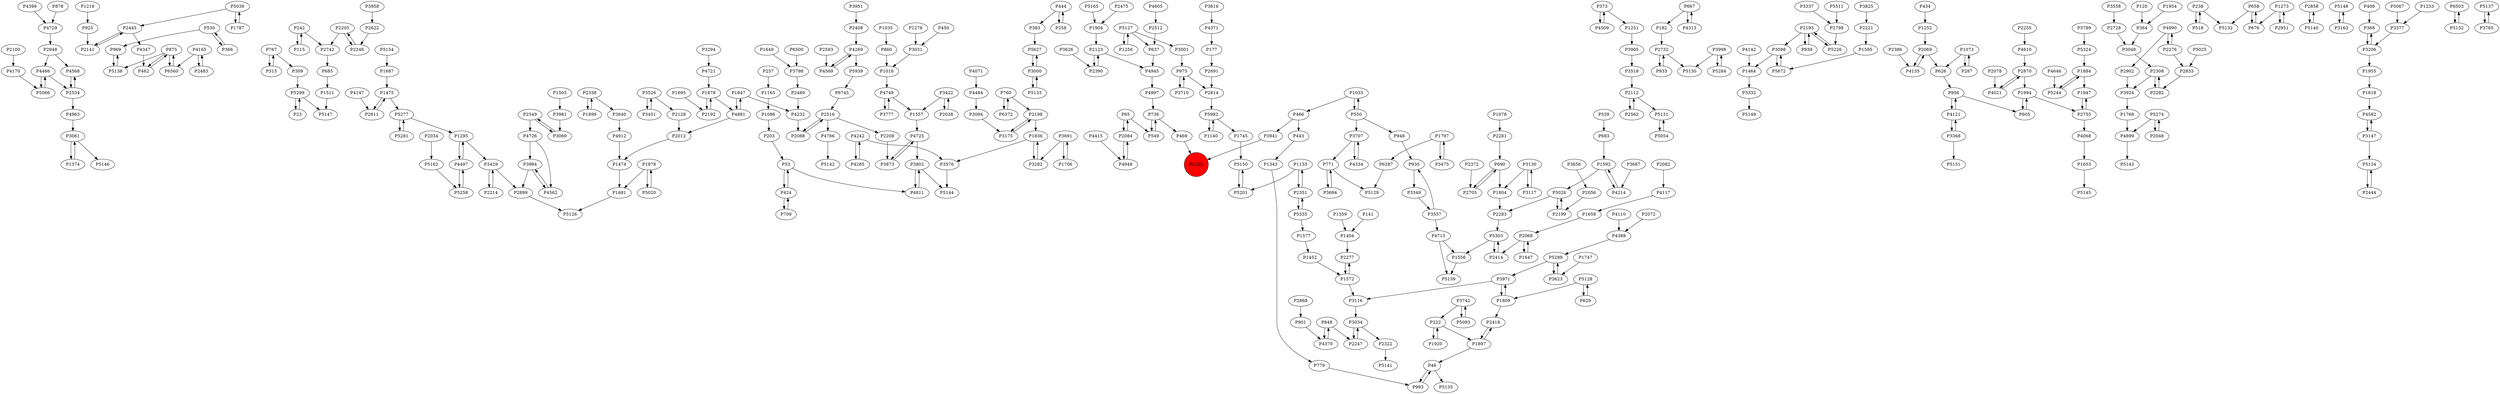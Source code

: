 digraph {
	P2948 -> P4568
	P530 -> P969
	P1511 -> P5147
	P4242 -> P4285
	P383 -> P5627
	P141 -> P1404
	P1256 -> P5127
	P3905 -> P3518
	P424 -> P53
	P3941 -> P5125
	P667 -> P182
	P3098 -> P1464
	P2322 -> P5141
	P1687 -> P1475
	P5303 -> P1556
	P3031 -> P1018
	P4726 -> P4562
	P3958 -> P2622
	P1947 -> P2755
	P3048 -> P2308
	P1768 -> P4899
	P5150 -> P5201
	P939 -> P2193
	P242 -> P2742
	P3777 -> P4749
	P238 -> P5132
	P5511 -> P2798
	P2858 -> P5140
	P1747 -> P3623
	P3691 -> P3282
	P5148 -> P3163
	P2088 -> P2516
	P3282 -> P1836
	P3475 -> P1797
	P242 -> P115
	P4399 -> P4729
	P2141 -> P2445
	P1018 -> P4749
	P3994 -> P2899
	P53 -> P4811
	P2562 -> P2112
	P5982 -> P1745
	P2534 -> P4963
	P3422 -> P1557
	P2084 -> P65
	P6372 -> P760
	P2276 -> P4990
	P1033 -> P466
	P3802 -> P4811
	P3994 -> P4562
	P1978 -> P1681
	P5289 -> P3623
	P1797 -> P6287
	P5127 -> P3001
	P5627 -> P3000
	P4232 -> P2088
	P2056 -> P2199
	P760 -> P2198
	P2742 -> P685
	P5039 -> P1787
	P3526 -> P2128
	P4899 -> P5143
	P5299 -> P5147
	P5133 -> P3000
	P779 -> P993
	P4990 -> P2902
	P1505 -> P3981
	P1878 -> P2192
	P1475 -> P5277
	P3616 -> P4371
	P408 -> P368
	P4562 -> P3994
	P975 -> P2814
	P3951 -> P2408
	P2705 -> P690
	P4117 -> P1658
	P6745 -> P2516
	P1251 -> P3905
	P875 -> P462
	P1897 -> P2418
	P2221 -> P1595
	P2128 -> P2012
	P238 -> P518
	P2112 -> P5131
	P1884 -> P5244
	P549 -> P736
	P424 -> P709
	P3981 -> P3069
	P5020 -> P1978
	P1994 -> P605
	P676 -> P658
	P2123 -> P4945
	P1374 -> P3061
	P4881 -> P1847
	P1706 -> P3691
	P2516 -> P4766
	P709 -> P424
	P5258 -> P4497
	P2198 -> P1836
	P1658 -> P2068
	P5335 -> P1577
	P1295 -> P4497
	P65 -> P549
	P3691 -> P1706
	P3130 -> P1804
	P4749 -> P1557
	P4997 -> P736
	P2390 -> P2123
	P2549 -> P3069
	P4370 -> P848
	P4347 -> P462
	P5026 -> P2199
	P4214 -> P1592
	P309 -> P5299
	P736 -> P469
	P3147 -> P5134
	P1572 -> P2277
	P1216 -> P925
	P4269 -> P4569
	P975 -> P3710
	P875 -> P6560
	P3094 -> P3175
	P3924 -> P1768
	P3130 -> P3117
	P3557 -> P930
	P4242 -> P3576
	P4509 -> P373
	P5039 -> P2445
	P626 -> P956
	P2038 -> P3422
	P1904 -> P2123
	P5226 -> P2193
	P3337 -> P2798
	P257 -> P1165
	P5131 -> P5054
	P4726 -> P3994
	P3742 -> P5093
	P4147 -> P2611
	P3117 -> P3130
	P3000 -> P5133
	P2445 -> P4347
	P2445 -> P2141
	P5025 -> P2833
	P4285 -> P4242
	P1836 -> P3282
	P4766 -> P5142
	P3998 -> P5284
	P6503 -> P5152
	P860 -> P1018
	P550 -> P3707
	P767 -> P315
	P3971 -> P3116
	P5137 -> P3765
	P767 -> P309
	P4497 -> P1295
	P1577 -> P1452
	P5134 -> P2444
	P3175 -> P2198
	P3429 -> P2899
	P3707 -> P771
	P1994 -> P2755
	P444 -> P258
	P2205 -> P2246
	P736 -> P549
	P3422 -> P2038
	P5067 -> P3377
	P5165 -> P1904
	P4713 -> P1556
	P1897 -> P46
	P4568 -> P2534
	P930 -> P3349
	P2732 -> P5130
	P3368 -> P5151
	P2123 -> P2390
	P2069 -> P626
	P4371 -> P177
	P5066 -> P4466
	P4165 -> P6560
	P2408 -> P4269
	P667 -> P4313
	P1295 -> P3429
	P2622 -> P2246
	P4388 -> P5289
	P3116 -> P3034
	P4313 -> P667
	P5284 -> P3998
	P3998 -> P5130
	P2277 -> P1572
	P2549 -> P4726
	P1836 -> P3576
	P3798 -> P2489
	P4110 -> P4388
	P2282 -> P2308
	P5127 -> P637
	P4749 -> P3777
	P5281 -> P5277
	P4605 -> P2512
	P1847 -> P4232
	P1252 -> P2069
	P1797 -> P3475
	P1165 -> P1086
	P2192 -> P1878
	P2193 -> P3098
	P4725 -> P3873
	P65 -> P2084
	P1745 -> P5150
	P3707 -> P4334
	P2593 -> P4569
	P2611 -> P1475
	P5277 -> P5281
	P771 -> P3694
	P2246 -> P2205
	P2072 -> P4388
	P550 -> P948
	P4135 -> P2069
	P2483 -> P4165
	P462 -> P875
	P4170 -> P5066
	P366 -> P530
	P4990 -> P2276
	P1133 -> P5201
	P1920 -> P222
	P46 -> P5135
	P23 -> P5299
	P3710 -> P975
	P4945 -> P4997
	P2214 -> P3429
	P1804 -> P2283
	P177 -> P2691
	P5201 -> P5150
	P2283 -> P5303
	P2489 -> P4232
	P1464 -> P3332
	P550 -> P1033
	P3069 -> P2549
	P4165 -> P2483
	P5277 -> P1295
	P1073 -> P287
	P5162 -> P5258
	P1140 -> P5982
	P3001 -> P975
	P115 -> P242
	P469 -> P5125
	P5274 -> P4899
	P2100 -> P4170
	P2338 -> P3640
	P3034 -> P2247
	P2351 -> P5335
	P5335 -> P2351
	P948 -> P930
	P2833 -> P2282
	P658 -> P676
	P685 -> P1511
	P1847 -> P4881
	P1818 -> P4582
	P287 -> P1073
	P3451 -> P3526
	P1133 -> P2351
	P2199 -> P5026
	P1681 -> P5126
	P2691 -> P2814
	P3971 -> P1809
	P1474 -> P1681
	P5982 -> P1140
	P4334 -> P3707
	P1647 -> P2068
	P690 -> P1804
	P4811 -> P3802
	P1978 -> P5020
	P2386 -> P4135
	P1649 -> P3798
	P3789 -> P5324
	P434 -> P1252
	P444 -> P383
	P1556 -> P5139
	P993 -> P46
	P5127 -> P1256
	P2516 -> P2088
	P3687 -> P4214
	P46 -> P993
	P2372 -> P2705
	P1787 -> P5039
	P1359 -> P1404
	P5154 -> P1687
	P933 -> P2732
	P1035 -> P860
	P1404 -> P2277
	P4646 -> P5244
	P2193 -> P939
	P1595 -> P5672
	P2728 -> P3048
	P368 -> P3206
	P373 -> P1251
	P2308 -> P2282
	P3557 -> P4713
	P2899 -> P5126
	P3163 -> P5148
	P629 -> P5128
	P3061 -> P5146
	P530 -> P366
	P4142 -> P1464
	P2534 -> P4568
	P1695 -> P2192
	P4484 -> P3094
	P683 -> P1592
	P5026 -> P2283
	P1809 -> P2418
	P5299 -> P23
	P2951 -> P1273
	P3294 -> P4721
	P3000 -> P5627
	P3576 -> P5144
	P5939 -> P6745
	P1884 -> P1947
	P2198 -> P3175
	P4021 -> P2870
	P2034 -> P5162
	P5128 -> P1809
	P2351 -> P1133
	P315 -> P767
	P2798 -> P5226
	P5303 -> P2414
	P3873 -> P4725
	P3377 -> P3206
	P2755 -> P1947
	P2205 -> P2742
	P5289 -> P3971
	P4071 -> P4484
	P1475 -> P2611
	P4610 -> P2870
	P3558 -> P2728
	P848 -> P4370
	P1033 -> P550
	P3802 -> P5144
	P5140 -> P2858
	P878 -> P4729
	P2082 -> P4117
	P1452 -> P1572
	P1557 -> P4725
	P2948 -> P4466
	P3640 -> P4912
	P4963 -> P3061
	P3742 -> P222
	P443 -> P1343
	P760 -> P6372
	P3765 -> P5137
	P3429 -> P2214
	P2902 -> P3924
	P1592 -> P4214
	P3825 -> P2221
	P3694 -> P771
	P3061 -> P1374
	P2012 -> P1474
	P901 -> P4370
	P4582 -> P3147
	P3206 -> P1955
	P4948 -> P2084
	P1878 -> P4881
	P3098 -> P5672
	P2068 -> P2414
	P2084 -> P4948
	P1899 -> P2338
	P2814 -> P5982
	P3518 -> P2112
	P2078 -> P4021
	P222 -> P1897
	P539 -> P683
	P2308 -> P3924
	P1592 -> P5026
	P605 -> P1994
	P5152 -> P6503
	P2069 -> P4135
	P690 -> P2705
	P1233 -> P3377
	P4269 -> P5939
	P4466 -> P2534
	P2255 -> P4610
	P4415 -> P4948
	P5093 -> P3742
	P3349 -> P3557
	P2208 -> P3873
	P2414 -> P5303
	P203 -> P53
	P1955 -> P1818
	P4721 -> P1878
	P3526 -> P3451
	P373 -> P4509
	P3368 -> P4121
	P258 -> P444
	P2870 -> P1994
	P2112 -> P2562
	P2732 -> P933
	P2475 -> P1904
	P466 -> P443
	P4121 -> P3368
	P4121 -> P956
	P1954 -> P364
	P2418 -> P1897
	P2048 -> P5274
	P3206 -> P368
	P4068 -> P1653
	P2193 -> P5226
	P5324 -> P1884
	P2068 -> P1647
	P4569 -> P4269
	P2276 -> P2833
	P2868 -> P901
	P1278 -> P3031
	P120 -> P364
	P1086 -> P203
	P3623 -> P5289
	P1273 -> P2951
	P364 -> P3048
	P4912 -> P1474
	P6500 -> P3798
	P2444 -> P5134
	P3626 -> P2390
	P182 -> P2732
	P3147 -> P4582
	P450 -> P3031
	P4725 -> P3802
	P3332 -> P5149
	P5274 -> P2048
	P6287 -> P5129
	P956 -> P605
	P5128 -> P629
	P1343 -> P779
	P925 -> P2141
	P4881 -> P2012
	P1273 -> P676
	P4466 -> P5066
	P2870 -> P4021
	P4713 -> P5139
	P2512 -> P637
	P5244 -> P1884
	P637 -> P4945
	P3034 -> P2322
	P1572 -> P3116
	P771 -> P5129
	P4497 -> P5258
	P518 -> P238
	P4729 -> P2948
	P5138 -> P969
	P2755 -> P4068
	P658 -> P5132
	P2516 -> P2208
	P2338 -> P1899
	P5054 -> P5131
	P956 -> P4121
	P6560 -> P875
	P3656 -> P2056
	P848 -> P2247
	P1078 -> P2281
	P875 -> P5138
	P53 -> P424
	P1809 -> P3971
	P222 -> P1920
	P969 -> P5138
	P2281 -> P690
	P1653 -> P5145
	P2247 -> P3034
	P466 -> P3941
	P1073 -> P626
	P5672 -> P3098
	P5125 [shape=circle]
	P5125 [style=filled]
	P5125 [fillcolor=red]
}